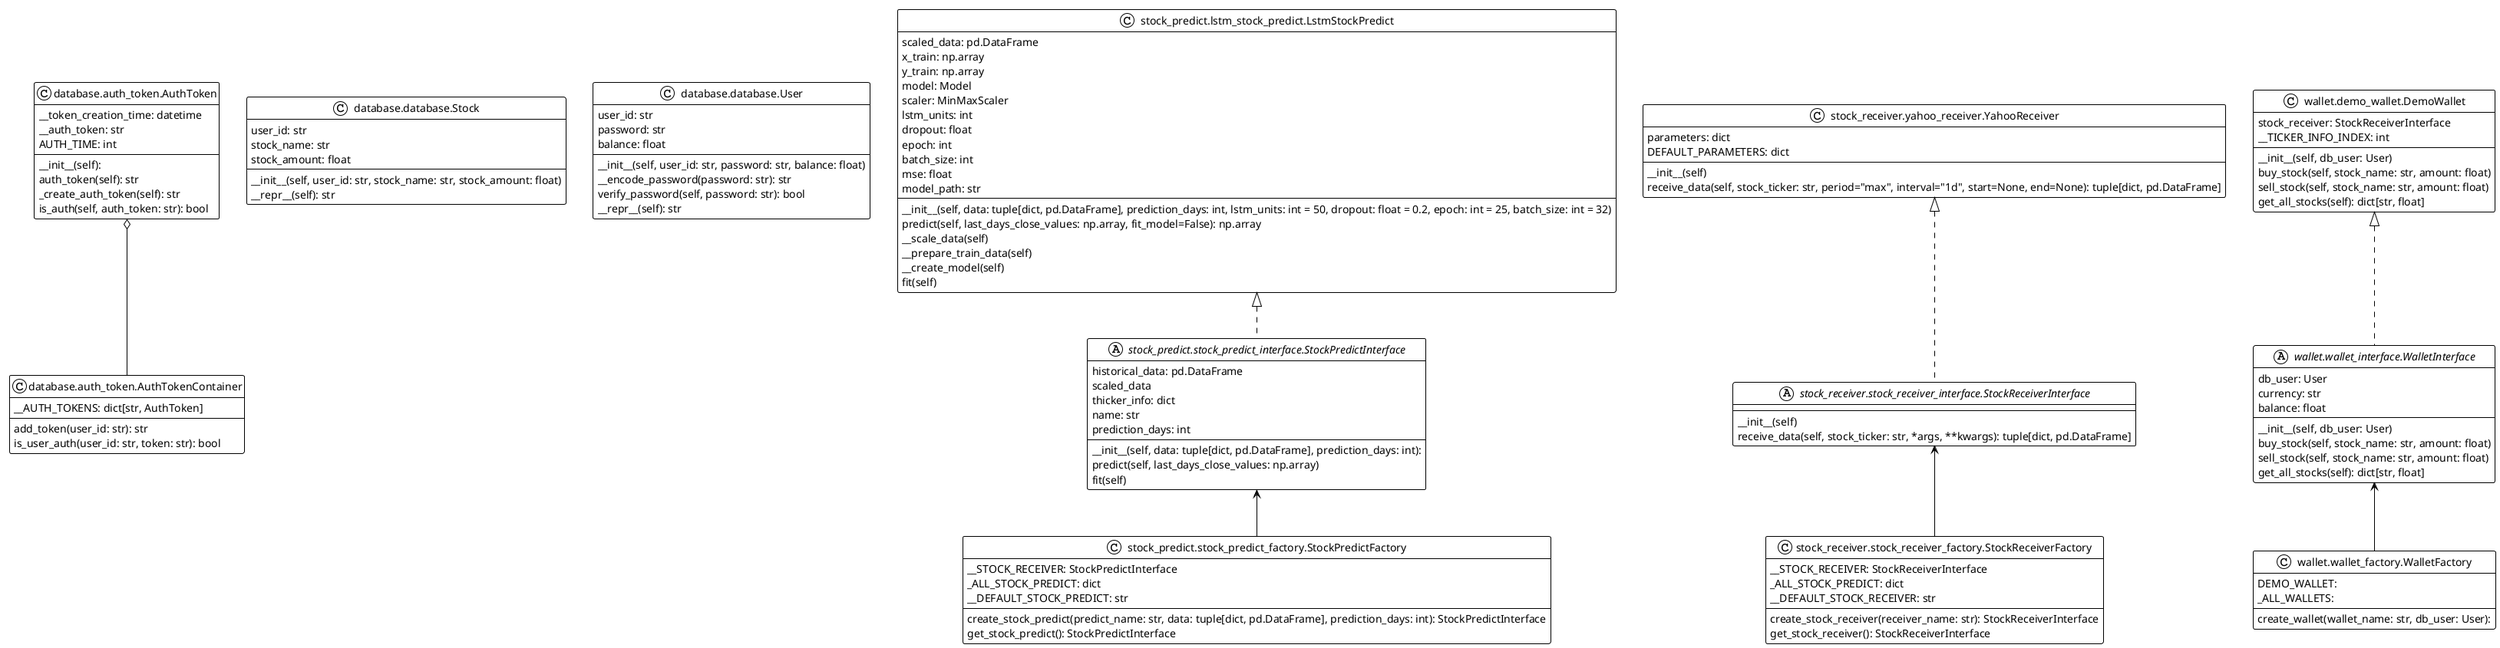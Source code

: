 @startuml

!theme plain
top to bottom direction
skinparam linetype ortho

class node8 as "database.auth_token.AuthToken" {
   __token_creation_time: datetime
   __auth_token: str
   AUTH_TIME: int
   __init__(self):
   auth_token(self): str
   _create_auth_token(self): str
   is_auth(self, auth_token: str): bool
}
class node11 as "database.auth_token.AuthTokenContainer" {
   __AUTH_TOKENS: dict[str, AuthToken]
   add_token(user_id: str): str
   is_user_auth(user_id: str, token: str): bool
}
class node2 as "database.database.Stock" {
   user_id: str
   stock_name: str
   stock_amount: float
   __init__(self, user_id: str, stock_name: str, stock_amount: float)
   __repr__(self): str
}
class node0 as "database.database.User" {
   user_id: str
   password: str
   balance: float
   __init__(self, user_id: str, password: str, balance: float)
   __encode_password(password: str): str
   verify_password(self, password: str): bool
   __repr__(self): str
}
class node9 as "stock_predict.lstm_stock_predict.LstmStockPredict" {
   scaled_data: pd.DataFrame
   x_train: np.array
   y_train: np.array
   model: Model
   scaler: MinMaxScaler
   lstm_units: int
   dropout: float
   epoch: int
   batch_size: int
   mse: float
   model_path: str
   __init__(self, data: tuple[dict, pd.DataFrame], prediction_days: int, lstm_units: int = 50, dropout: float = 0.2, epoch: int = 25, batch_size: int = 32)
   predict(self, last_days_close_values: np.array, fit_model=False): np.array
   __scale_data(self)
   __prepare_train_data(self)
   __create_model(self)
   fit(self)
}
class node12 as "stock_predict.stock_predict_factory.StockPredictFactory" {
   __STOCK_RECEIVER: StockPredictInterface
   _ALL_STOCK_PREDICT: dict
   __DEFAULT_STOCK_PREDICT: str
   create_stock_predict(predict_name: str, data: tuple[dict, pd.DataFrame], prediction_days: int): StockPredictInterface
   get_stock_predict(): StockPredictInterface
}
abstract class node10 as "stock_predict.stock_predict_interface.StockPredictInterface" {
   historical_data: pd.DataFrame
   scaled_data
   thicker_info: dict
   name: str
   prediction_days: int
   __init__(self, data: tuple[dict, pd.DataFrame], prediction_days: int):
   predict(self, last_days_close_values: np.array)
   fit(self)
}
class node7 as "stock_receiver.stock_receiver_factory.StockReceiverFactory" {
   __STOCK_RECEIVER: StockReceiverInterface
   _ALL_STOCK_PREDICT: dict
   __DEFAULT_STOCK_RECEIVER: str
   create_stock_receiver(receiver_name: str): StockReceiverInterface
   get_stock_receiver(): StockReceiverInterface
}
abstract class node3 as "stock_receiver.stock_receiver_interface.StockReceiverInterface" {
   __init__(self)
   receive_data(self, stock_ticker: str, *args, **kwargs): tuple[dict, pd.DataFrame]
}
class node1 as "stock_receiver.yahoo_receiver.YahooReceiver" {
   parameters: dict
   DEFAULT_PARAMETERS: dict
   __init__(self)
   receive_data(self, stock_ticker: str, period="max", interval="1d", start=None, end=None): tuple[dict, pd.DataFrame]
}
class node5 as "wallet.demo_wallet.DemoWallet" {
   stock_receiver: StockReceiverInterface
   __TICKER_INFO_INDEX: int
   __init__(self, db_user: User)
   buy_stock(self, stock_name: str, amount: float)
   sell_stock(self, stock_name: str, amount: float)
   get_all_stocks(self): dict[str, float]
}
class node4 as "wallet.wallet_factory.WalletFactory" {
   DEMO_WALLET: 
   _ALL_WALLETS: 
   create_wallet(wallet_name: str, db_user: User): 
}
abstract class node6 as "wallet.wallet_interface.WalletInterface" {
   db_user: User
   currency: str
   balance: float
   __init__(self, db_user: User)
   buy_stock(self, stock_name: str, amount: float)
   sell_stock(self, stock_name: str, amount: float)
   get_all_stocks(self): dict[str, float]
}

node9 <|.. node10
node10 <-- node12
node1 <|.. node3
node3 <-- node7
node5 <|.. node6
node6 <-- node4
node8 o-- node11
@enduml
